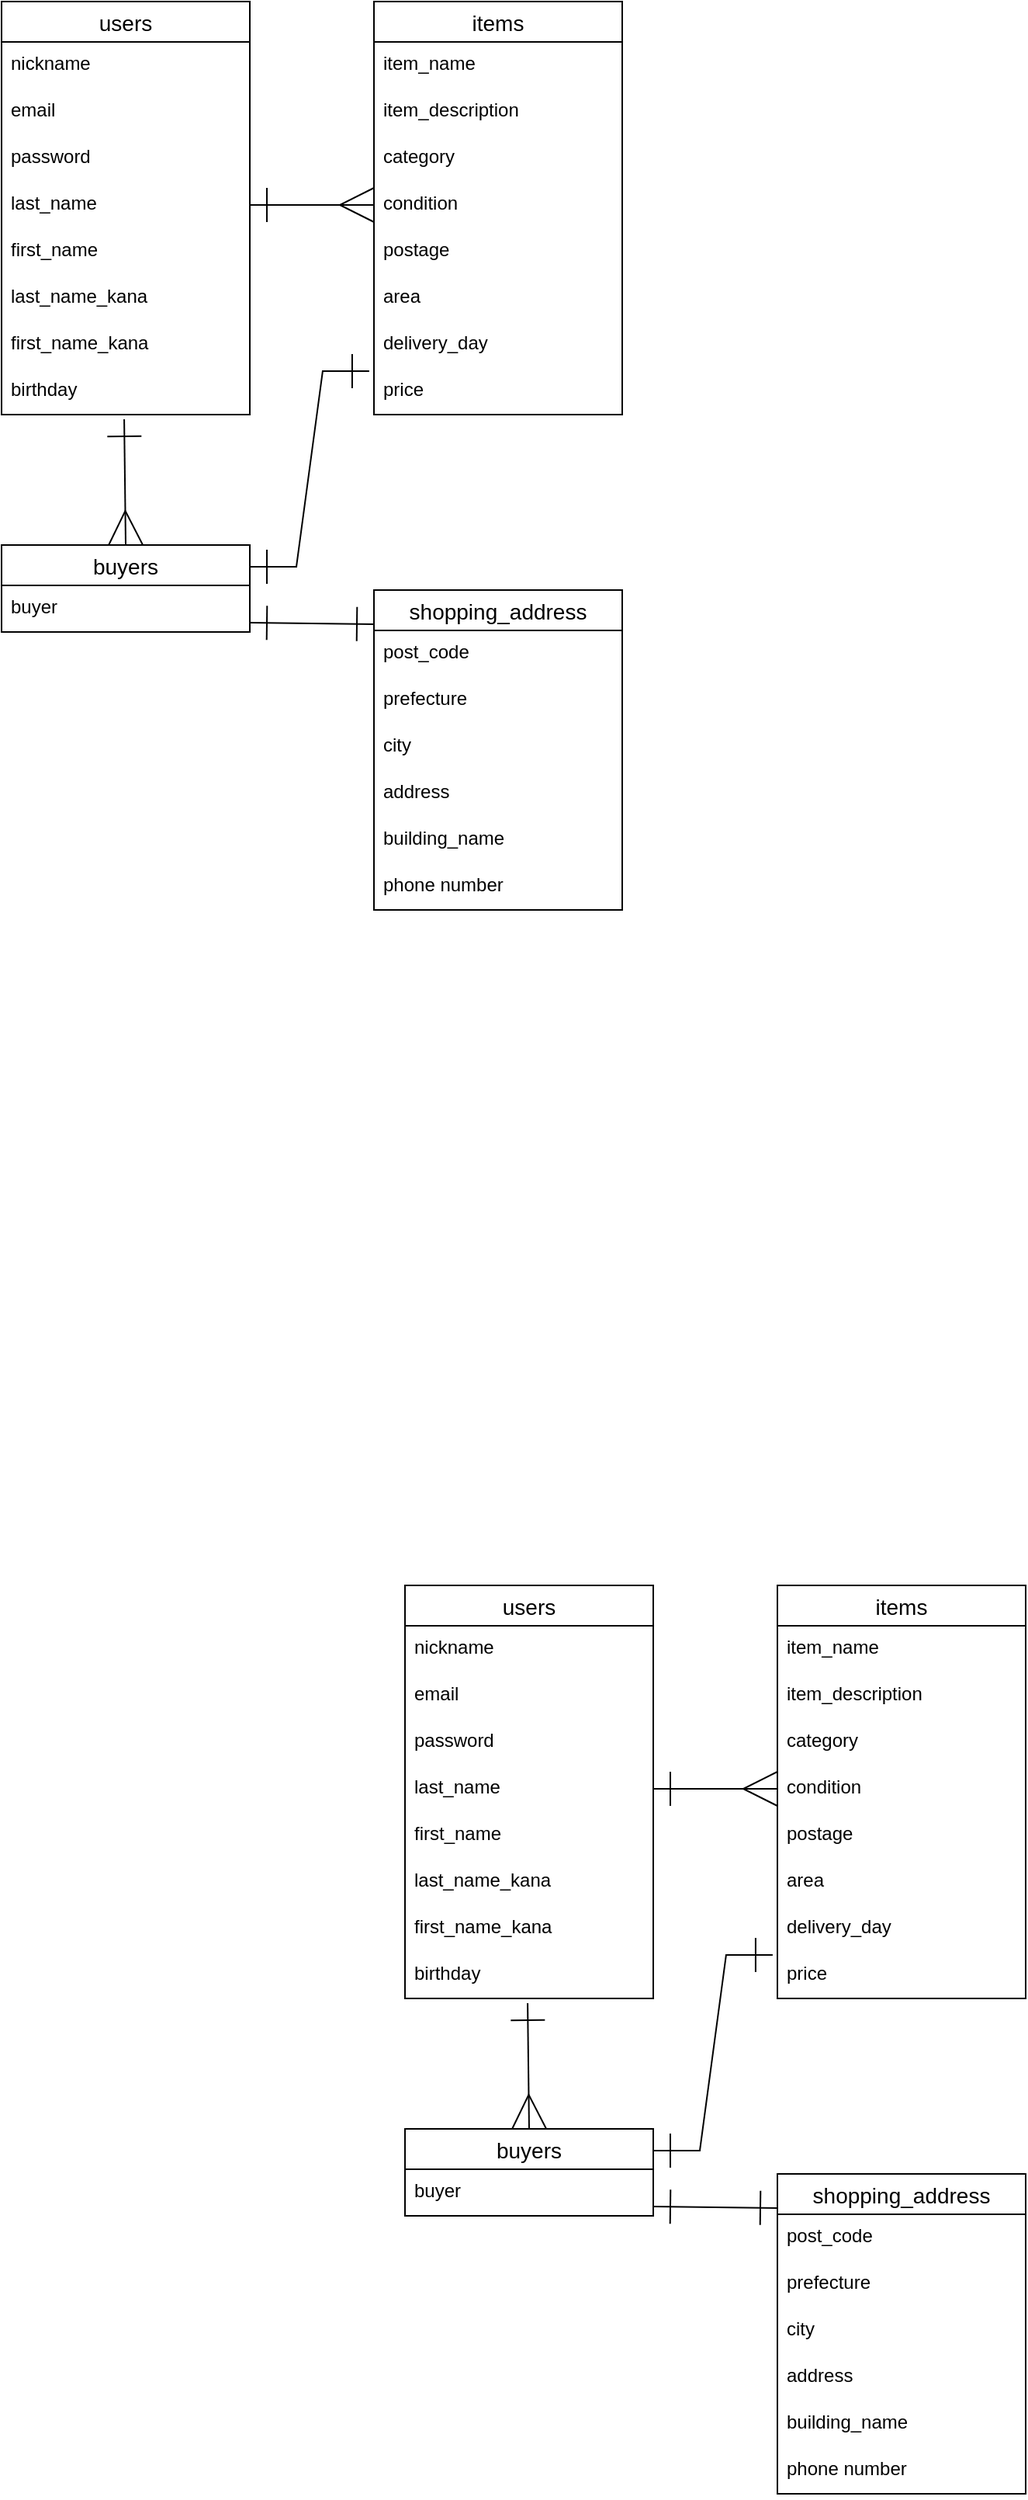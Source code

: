 <mxfile>
    <diagram id="M6StJQhQB-EVDASKK_NY" name="ページ1">
        <mxGraphModel dx="700" dy="466" grid="1" gridSize="10" guides="1" tooltips="1" connect="1" arrows="0" fold="1" page="1" pageScale="1" pageWidth="827" pageHeight="1169" math="0" shadow="0">
            <root>
                <mxCell id="0"/>
                <mxCell id="1" parent="0"/>
                <mxCell id="23" value="users" style="swimlane;fontStyle=0;childLayout=stackLayout;horizontal=1;startSize=26;horizontalStack=0;resizeParent=1;resizeParentMax=0;resizeLast=0;collapsible=1;marginBottom=0;align=center;fontSize=14;" parent="1" vertex="1">
                    <mxGeometry width="160" height="266" as="geometry"/>
                </mxCell>
                <mxCell id="24" value="nickname" style="text;strokeColor=none;fillColor=none;spacingLeft=4;spacingRight=4;overflow=hidden;rotatable=0;points=[[0,0.5],[1,0.5]];portConstraint=eastwest;fontSize=12;" parent="23" vertex="1">
                    <mxGeometry y="26" width="160" height="30" as="geometry"/>
                </mxCell>
                <mxCell id="25" value="email" style="text;strokeColor=none;fillColor=none;spacingLeft=4;spacingRight=4;overflow=hidden;rotatable=0;points=[[0,0.5],[1,0.5]];portConstraint=eastwest;fontSize=12;" parent="23" vertex="1">
                    <mxGeometry y="56" width="160" height="30" as="geometry"/>
                </mxCell>
                <mxCell id="26" value="password" style="text;strokeColor=none;fillColor=none;spacingLeft=4;spacingRight=4;overflow=hidden;rotatable=0;points=[[0,0.5],[1,0.5]];portConstraint=eastwest;fontSize=12;" parent="23" vertex="1">
                    <mxGeometry y="86" width="160" height="30" as="geometry"/>
                </mxCell>
                <mxCell id="27" value="last_name" style="text;strokeColor=none;fillColor=none;spacingLeft=4;spacingRight=4;overflow=hidden;rotatable=0;points=[[0,0.5],[1,0.5]];portConstraint=eastwest;fontSize=12;" parent="23" vertex="1">
                    <mxGeometry y="116" width="160" height="30" as="geometry"/>
                </mxCell>
                <mxCell id="28" value="first_name" style="text;strokeColor=none;fillColor=none;spacingLeft=4;spacingRight=4;overflow=hidden;rotatable=0;points=[[0,0.5],[1,0.5]];portConstraint=eastwest;fontSize=12;" parent="23" vertex="1">
                    <mxGeometry y="146" width="160" height="30" as="geometry"/>
                </mxCell>
                <mxCell id="29" value="last_name_kana" style="text;strokeColor=none;fillColor=none;spacingLeft=4;spacingRight=4;overflow=hidden;rotatable=0;points=[[0,0.5],[1,0.5]];portConstraint=eastwest;fontSize=12;" parent="23" vertex="1">
                    <mxGeometry y="176" width="160" height="30" as="geometry"/>
                </mxCell>
                <mxCell id="30" value="first_name_kana" style="text;strokeColor=none;fillColor=none;spacingLeft=4;spacingRight=4;overflow=hidden;rotatable=0;points=[[0,0.5],[1,0.5]];portConstraint=eastwest;fontSize=12;" parent="23" vertex="1">
                    <mxGeometry y="206" width="160" height="30" as="geometry"/>
                </mxCell>
                <mxCell id="31" value="birthday" style="text;strokeColor=none;fillColor=none;spacingLeft=4;spacingRight=4;overflow=hidden;rotatable=0;points=[[0,0.5],[1,0.5]];portConstraint=eastwest;fontSize=12;" parent="23" vertex="1">
                    <mxGeometry y="236" width="160" height="30" as="geometry"/>
                </mxCell>
                <mxCell id="32" value="items" style="swimlane;fontStyle=0;childLayout=stackLayout;horizontal=1;startSize=26;horizontalStack=0;resizeParent=1;resizeParentMax=0;resizeLast=0;collapsible=1;marginBottom=0;align=center;fontSize=14;" parent="1" vertex="1">
                    <mxGeometry x="240" width="160" height="266" as="geometry"/>
                </mxCell>
                <mxCell id="34" value="item_name" style="text;strokeColor=none;fillColor=none;spacingLeft=4;spacingRight=4;overflow=hidden;rotatable=0;points=[[0,0.5],[1,0.5]];portConstraint=eastwest;fontSize=12;" parent="32" vertex="1">
                    <mxGeometry y="26" width="160" height="30" as="geometry"/>
                </mxCell>
                <mxCell id="36" value="item_description" style="text;strokeColor=none;fillColor=none;spacingLeft=4;spacingRight=4;overflow=hidden;rotatable=0;points=[[0,0.5],[1,0.5]];portConstraint=eastwest;fontSize=12;" parent="32" vertex="1">
                    <mxGeometry y="56" width="160" height="30" as="geometry"/>
                </mxCell>
                <mxCell id="37" value="category" style="text;strokeColor=none;fillColor=none;spacingLeft=4;spacingRight=4;overflow=hidden;rotatable=0;points=[[0,0.5],[1,0.5]];portConstraint=eastwest;fontSize=12;" parent="32" vertex="1">
                    <mxGeometry y="86" width="160" height="30" as="geometry"/>
                </mxCell>
                <mxCell id="38" value="condition" style="text;strokeColor=none;fillColor=none;spacingLeft=4;spacingRight=4;overflow=hidden;rotatable=0;points=[[0,0.5],[1,0.5]];portConstraint=eastwest;fontSize=12;" parent="32" vertex="1">
                    <mxGeometry y="116" width="160" height="30" as="geometry"/>
                </mxCell>
                <mxCell id="39" value="postage" style="text;strokeColor=none;fillColor=none;spacingLeft=4;spacingRight=4;overflow=hidden;rotatable=0;points=[[0,0.5],[1,0.5]];portConstraint=eastwest;fontSize=12;" parent="32" vertex="1">
                    <mxGeometry y="146" width="160" height="30" as="geometry"/>
                </mxCell>
                <mxCell id="40" value="area" style="text;strokeColor=none;fillColor=none;spacingLeft=4;spacingRight=4;overflow=hidden;rotatable=0;points=[[0,0.5],[1,0.5]];portConstraint=eastwest;fontSize=12;" parent="32" vertex="1">
                    <mxGeometry y="176" width="160" height="30" as="geometry"/>
                </mxCell>
                <mxCell id="49" value="delivery_day" style="text;strokeColor=none;fillColor=none;spacingLeft=4;spacingRight=4;overflow=hidden;rotatable=0;points=[[0,0.5],[1,0.5]];portConstraint=eastwest;fontSize=12;" parent="32" vertex="1">
                    <mxGeometry y="206" width="160" height="30" as="geometry"/>
                </mxCell>
                <mxCell id="50" value="price" style="text;strokeColor=none;fillColor=none;spacingLeft=4;spacingRight=4;overflow=hidden;rotatable=0;points=[[0,0.5],[1,0.5]];portConstraint=eastwest;fontSize=12;" parent="32" vertex="1">
                    <mxGeometry y="236" width="160" height="30" as="geometry"/>
                </mxCell>
                <mxCell id="51" value="buyers" style="swimlane;fontStyle=0;childLayout=stackLayout;horizontal=1;startSize=26;horizontalStack=0;resizeParent=1;resizeParentMax=0;resizeLast=0;collapsible=1;marginBottom=0;align=center;fontSize=14;" parent="1" vertex="1">
                    <mxGeometry y="350" width="160" height="56" as="geometry"/>
                </mxCell>
                <mxCell id="52" value="buyer" style="text;strokeColor=none;fillColor=none;spacingLeft=4;spacingRight=4;overflow=hidden;rotatable=0;points=[[0,0.5],[1,0.5]];portConstraint=eastwest;fontSize=12;" parent="51" vertex="1">
                    <mxGeometry y="26" width="160" height="30" as="geometry"/>
                </mxCell>
                <mxCell id="55" value="shopping_address" style="swimlane;fontStyle=0;childLayout=stackLayout;horizontal=1;startSize=26;horizontalStack=0;resizeParent=1;resizeParentMax=0;resizeLast=0;collapsible=1;marginBottom=0;align=center;fontSize=14;" parent="1" vertex="1">
                    <mxGeometry x="240" y="379" width="160" height="206" as="geometry"/>
                </mxCell>
                <mxCell id="56" value="post_code" style="text;strokeColor=none;fillColor=none;spacingLeft=4;spacingRight=4;overflow=hidden;rotatable=0;points=[[0,0.5],[1,0.5]];portConstraint=eastwest;fontSize=12;" parent="55" vertex="1">
                    <mxGeometry y="26" width="160" height="30" as="geometry"/>
                </mxCell>
                <mxCell id="57" value="prefecture" style="text;strokeColor=none;fillColor=none;spacingLeft=4;spacingRight=4;overflow=hidden;rotatable=0;points=[[0,0.5],[1,0.5]];portConstraint=eastwest;fontSize=12;" parent="55" vertex="1">
                    <mxGeometry y="56" width="160" height="30" as="geometry"/>
                </mxCell>
                <mxCell id="58" value="city" style="text;strokeColor=none;fillColor=none;spacingLeft=4;spacingRight=4;overflow=hidden;rotatable=0;points=[[0,0.5],[1,0.5]];portConstraint=eastwest;fontSize=12;" parent="55" vertex="1">
                    <mxGeometry y="86" width="160" height="30" as="geometry"/>
                </mxCell>
                <mxCell id="59" value="address" style="text;strokeColor=none;fillColor=none;spacingLeft=4;spacingRight=4;overflow=hidden;rotatable=0;points=[[0,0.5],[1,0.5]];portConstraint=eastwest;fontSize=12;" parent="55" vertex="1">
                    <mxGeometry y="116" width="160" height="30" as="geometry"/>
                </mxCell>
                <mxCell id="60" value="building_name" style="text;strokeColor=none;fillColor=none;spacingLeft=4;spacingRight=4;overflow=hidden;rotatable=0;points=[[0,0.5],[1,0.5]];portConstraint=eastwest;fontSize=12;" parent="55" vertex="1">
                    <mxGeometry y="146" width="160" height="30" as="geometry"/>
                </mxCell>
                <mxCell id="61" value="phone number" style="text;strokeColor=none;fillColor=none;spacingLeft=4;spacingRight=4;overflow=hidden;rotatable=0;points=[[0,0.5],[1,0.5]];portConstraint=eastwest;fontSize=12;" parent="55" vertex="1">
                    <mxGeometry y="176" width="160" height="30" as="geometry"/>
                </mxCell>
                <mxCell id="71" style="edgeStyle=none;html=1;exitX=1;exitY=0.5;exitDx=0;exitDy=0;entryX=0;entryY=0.5;entryDx=0;entryDy=0;targetPerimeterSpacing=0;rounded=0;strokeColor=default;startArrow=ERone;startFill=0;endArrow=ERmany;endFill=0;endSize=20;startSize=20;" parent="1" source="27" target="38" edge="1">
                    <mxGeometry relative="1" as="geometry"/>
                </mxCell>
                <mxCell id="74" value="" style="endArrow=ERone;html=1;rounded=0;startSize=20;endSize=20;targetPerimeterSpacing=0;strokeColor=default;exitX=1;exitY=0.8;exitDx=0;exitDy=0;exitPerimeter=0;entryX=0;entryY=0.107;entryDx=0;entryDy=0;entryPerimeter=0;startArrow=ERone;startFill=0;endFill=0;" parent="1" source="52" target="55" edge="1">
                    <mxGeometry relative="1" as="geometry">
                        <mxPoint x="130" y="350" as="sourcePoint"/>
                        <mxPoint x="290" y="350" as="targetPoint"/>
                    </mxGeometry>
                </mxCell>
                <mxCell id="75" value="" style="edgeStyle=entityRelationEdgeStyle;fontSize=12;html=1;endArrow=ERone;endFill=1;rounded=0;startSize=20;endSize=20;targetPerimeterSpacing=0;strokeColor=default;entryX=-0.019;entryY=0.067;entryDx=0;entryDy=0;entryPerimeter=0;exitX=1;exitY=0.25;exitDx=0;exitDy=0;startArrow=ERone;startFill=0;" parent="1" source="51" target="50" edge="1">
                    <mxGeometry width="100" height="100" relative="1" as="geometry">
                        <mxPoint x="160" y="400" as="sourcePoint"/>
                        <mxPoint x="260" y="300" as="targetPoint"/>
                    </mxGeometry>
                </mxCell>
                <mxCell id="78" value="" style="endArrow=ERmany;html=1;rounded=0;startSize=20;endSize=20;targetPerimeterSpacing=0;strokeColor=default;exitX=0.494;exitY=1.1;exitDx=0;exitDy=0;exitPerimeter=0;entryX=0.5;entryY=0;entryDx=0;entryDy=0;startArrow=ERone;startFill=0;endFill=0;" parent="1" source="31" target="51" edge="1">
                    <mxGeometry relative="1" as="geometry">
                        <mxPoint x="130" y="350" as="sourcePoint"/>
                        <mxPoint x="110" y="310" as="targetPoint"/>
                    </mxGeometry>
                </mxCell>
                <mxCell id="79" value="users" style="swimlane;fontStyle=0;childLayout=stackLayout;horizontal=1;startSize=26;horizontalStack=0;resizeParent=1;resizeParentMax=0;resizeLast=0;collapsible=1;marginBottom=0;align=center;fontSize=14;" vertex="1" parent="1">
                    <mxGeometry x="260" y="1020" width="160" height="266" as="geometry"/>
                </mxCell>
                <mxCell id="80" value="nickname" style="text;strokeColor=none;fillColor=none;spacingLeft=4;spacingRight=4;overflow=hidden;rotatable=0;points=[[0,0.5],[1,0.5]];portConstraint=eastwest;fontSize=12;" vertex="1" parent="79">
                    <mxGeometry y="26" width="160" height="30" as="geometry"/>
                </mxCell>
                <mxCell id="81" value="email" style="text;strokeColor=none;fillColor=none;spacingLeft=4;spacingRight=4;overflow=hidden;rotatable=0;points=[[0,0.5],[1,0.5]];portConstraint=eastwest;fontSize=12;" vertex="1" parent="79">
                    <mxGeometry y="56" width="160" height="30" as="geometry"/>
                </mxCell>
                <mxCell id="82" value="password" style="text;strokeColor=none;fillColor=none;spacingLeft=4;spacingRight=4;overflow=hidden;rotatable=0;points=[[0,0.5],[1,0.5]];portConstraint=eastwest;fontSize=12;" vertex="1" parent="79">
                    <mxGeometry y="86" width="160" height="30" as="geometry"/>
                </mxCell>
                <mxCell id="83" value="last_name" style="text;strokeColor=none;fillColor=none;spacingLeft=4;spacingRight=4;overflow=hidden;rotatable=0;points=[[0,0.5],[1,0.5]];portConstraint=eastwest;fontSize=12;" vertex="1" parent="79">
                    <mxGeometry y="116" width="160" height="30" as="geometry"/>
                </mxCell>
                <mxCell id="84" value="first_name" style="text;strokeColor=none;fillColor=none;spacingLeft=4;spacingRight=4;overflow=hidden;rotatable=0;points=[[0,0.5],[1,0.5]];portConstraint=eastwest;fontSize=12;" vertex="1" parent="79">
                    <mxGeometry y="146" width="160" height="30" as="geometry"/>
                </mxCell>
                <mxCell id="85" value="last_name_kana" style="text;strokeColor=none;fillColor=none;spacingLeft=4;spacingRight=4;overflow=hidden;rotatable=0;points=[[0,0.5],[1,0.5]];portConstraint=eastwest;fontSize=12;" vertex="1" parent="79">
                    <mxGeometry y="176" width="160" height="30" as="geometry"/>
                </mxCell>
                <mxCell id="86" value="first_name_kana" style="text;strokeColor=none;fillColor=none;spacingLeft=4;spacingRight=4;overflow=hidden;rotatable=0;points=[[0,0.5],[1,0.5]];portConstraint=eastwest;fontSize=12;" vertex="1" parent="79">
                    <mxGeometry y="206" width="160" height="30" as="geometry"/>
                </mxCell>
                <mxCell id="87" value="birthday" style="text;strokeColor=none;fillColor=none;spacingLeft=4;spacingRight=4;overflow=hidden;rotatable=0;points=[[0,0.5],[1,0.5]];portConstraint=eastwest;fontSize=12;" vertex="1" parent="79">
                    <mxGeometry y="236" width="160" height="30" as="geometry"/>
                </mxCell>
                <mxCell id="88" value="items" style="swimlane;fontStyle=0;childLayout=stackLayout;horizontal=1;startSize=26;horizontalStack=0;resizeParent=1;resizeParentMax=0;resizeLast=0;collapsible=1;marginBottom=0;align=center;fontSize=14;" vertex="1" parent="1">
                    <mxGeometry x="500" y="1020" width="160" height="266" as="geometry"/>
                </mxCell>
                <mxCell id="89" value="item_name" style="text;strokeColor=none;fillColor=none;spacingLeft=4;spacingRight=4;overflow=hidden;rotatable=0;points=[[0,0.5],[1,0.5]];portConstraint=eastwest;fontSize=12;" vertex="1" parent="88">
                    <mxGeometry y="26" width="160" height="30" as="geometry"/>
                </mxCell>
                <mxCell id="90" value="item_description" style="text;strokeColor=none;fillColor=none;spacingLeft=4;spacingRight=4;overflow=hidden;rotatable=0;points=[[0,0.5],[1,0.5]];portConstraint=eastwest;fontSize=12;" vertex="1" parent="88">
                    <mxGeometry y="56" width="160" height="30" as="geometry"/>
                </mxCell>
                <mxCell id="91" value="category" style="text;strokeColor=none;fillColor=none;spacingLeft=4;spacingRight=4;overflow=hidden;rotatable=0;points=[[0,0.5],[1,0.5]];portConstraint=eastwest;fontSize=12;" vertex="1" parent="88">
                    <mxGeometry y="86" width="160" height="30" as="geometry"/>
                </mxCell>
                <mxCell id="92" value="condition" style="text;strokeColor=none;fillColor=none;spacingLeft=4;spacingRight=4;overflow=hidden;rotatable=0;points=[[0,0.5],[1,0.5]];portConstraint=eastwest;fontSize=12;" vertex="1" parent="88">
                    <mxGeometry y="116" width="160" height="30" as="geometry"/>
                </mxCell>
                <mxCell id="93" value="postage" style="text;strokeColor=none;fillColor=none;spacingLeft=4;spacingRight=4;overflow=hidden;rotatable=0;points=[[0,0.5],[1,0.5]];portConstraint=eastwest;fontSize=12;" vertex="1" parent="88">
                    <mxGeometry y="146" width="160" height="30" as="geometry"/>
                </mxCell>
                <mxCell id="94" value="area" style="text;strokeColor=none;fillColor=none;spacingLeft=4;spacingRight=4;overflow=hidden;rotatable=0;points=[[0,0.5],[1,0.5]];portConstraint=eastwest;fontSize=12;" vertex="1" parent="88">
                    <mxGeometry y="176" width="160" height="30" as="geometry"/>
                </mxCell>
                <mxCell id="95" value="delivery_day" style="text;strokeColor=none;fillColor=none;spacingLeft=4;spacingRight=4;overflow=hidden;rotatable=0;points=[[0,0.5],[1,0.5]];portConstraint=eastwest;fontSize=12;" vertex="1" parent="88">
                    <mxGeometry y="206" width="160" height="30" as="geometry"/>
                </mxCell>
                <mxCell id="96" value="price" style="text;strokeColor=none;fillColor=none;spacingLeft=4;spacingRight=4;overflow=hidden;rotatable=0;points=[[0,0.5],[1,0.5]];portConstraint=eastwest;fontSize=12;" vertex="1" parent="88">
                    <mxGeometry y="236" width="160" height="30" as="geometry"/>
                </mxCell>
                <mxCell id="97" value="buyers" style="swimlane;fontStyle=0;childLayout=stackLayout;horizontal=1;startSize=26;horizontalStack=0;resizeParent=1;resizeParentMax=0;resizeLast=0;collapsible=1;marginBottom=0;align=center;fontSize=14;" vertex="1" parent="1">
                    <mxGeometry x="260" y="1370" width="160" height="56" as="geometry"/>
                </mxCell>
                <mxCell id="98" value="buyer" style="text;strokeColor=none;fillColor=none;spacingLeft=4;spacingRight=4;overflow=hidden;rotatable=0;points=[[0,0.5],[1,0.5]];portConstraint=eastwest;fontSize=12;" vertex="1" parent="97">
                    <mxGeometry y="26" width="160" height="30" as="geometry"/>
                </mxCell>
                <mxCell id="99" value="shopping_address" style="swimlane;fontStyle=0;childLayout=stackLayout;horizontal=1;startSize=26;horizontalStack=0;resizeParent=1;resizeParentMax=0;resizeLast=0;collapsible=1;marginBottom=0;align=center;fontSize=14;" vertex="1" parent="1">
                    <mxGeometry x="500" y="1399" width="160" height="206" as="geometry"/>
                </mxCell>
                <mxCell id="100" value="post_code" style="text;strokeColor=none;fillColor=none;spacingLeft=4;spacingRight=4;overflow=hidden;rotatable=0;points=[[0,0.5],[1,0.5]];portConstraint=eastwest;fontSize=12;" vertex="1" parent="99">
                    <mxGeometry y="26" width="160" height="30" as="geometry"/>
                </mxCell>
                <mxCell id="101" value="prefecture" style="text;strokeColor=none;fillColor=none;spacingLeft=4;spacingRight=4;overflow=hidden;rotatable=0;points=[[0,0.5],[1,0.5]];portConstraint=eastwest;fontSize=12;" vertex="1" parent="99">
                    <mxGeometry y="56" width="160" height="30" as="geometry"/>
                </mxCell>
                <mxCell id="102" value="city" style="text;strokeColor=none;fillColor=none;spacingLeft=4;spacingRight=4;overflow=hidden;rotatable=0;points=[[0,0.5],[1,0.5]];portConstraint=eastwest;fontSize=12;" vertex="1" parent="99">
                    <mxGeometry y="86" width="160" height="30" as="geometry"/>
                </mxCell>
                <mxCell id="103" value="address" style="text;strokeColor=none;fillColor=none;spacingLeft=4;spacingRight=4;overflow=hidden;rotatable=0;points=[[0,0.5],[1,0.5]];portConstraint=eastwest;fontSize=12;" vertex="1" parent="99">
                    <mxGeometry y="116" width="160" height="30" as="geometry"/>
                </mxCell>
                <mxCell id="104" value="building_name" style="text;strokeColor=none;fillColor=none;spacingLeft=4;spacingRight=4;overflow=hidden;rotatable=0;points=[[0,0.5],[1,0.5]];portConstraint=eastwest;fontSize=12;" vertex="1" parent="99">
                    <mxGeometry y="146" width="160" height="30" as="geometry"/>
                </mxCell>
                <mxCell id="105" value="phone number" style="text;strokeColor=none;fillColor=none;spacingLeft=4;spacingRight=4;overflow=hidden;rotatable=0;points=[[0,0.5],[1,0.5]];portConstraint=eastwest;fontSize=12;" vertex="1" parent="99">
                    <mxGeometry y="176" width="160" height="30" as="geometry"/>
                </mxCell>
                <mxCell id="106" style="edgeStyle=none;html=1;exitX=1;exitY=0.5;exitDx=0;exitDy=0;entryX=0;entryY=0.5;entryDx=0;entryDy=0;targetPerimeterSpacing=0;rounded=0;strokeColor=default;startArrow=ERone;startFill=0;endArrow=ERmany;endFill=0;endSize=20;startSize=20;" edge="1" source="83" target="92" parent="1">
                    <mxGeometry relative="1" as="geometry"/>
                </mxCell>
                <mxCell id="107" value="" style="endArrow=ERone;html=1;rounded=0;startSize=20;endSize=20;targetPerimeterSpacing=0;strokeColor=default;exitX=1;exitY=0.8;exitDx=0;exitDy=0;exitPerimeter=0;entryX=0;entryY=0.107;entryDx=0;entryDy=0;entryPerimeter=0;startArrow=ERone;startFill=0;endFill=0;" edge="1" source="98" target="99" parent="1">
                    <mxGeometry relative="1" as="geometry">
                        <mxPoint x="390" y="1370" as="sourcePoint"/>
                        <mxPoint x="550" y="1370" as="targetPoint"/>
                    </mxGeometry>
                </mxCell>
                <mxCell id="108" value="" style="edgeStyle=entityRelationEdgeStyle;fontSize=12;html=1;endArrow=ERone;endFill=1;rounded=0;startSize=20;endSize=20;targetPerimeterSpacing=0;strokeColor=default;entryX=-0.019;entryY=0.067;entryDx=0;entryDy=0;entryPerimeter=0;exitX=1;exitY=0.25;exitDx=0;exitDy=0;startArrow=ERone;startFill=0;" edge="1" source="97" target="96" parent="1">
                    <mxGeometry width="100" height="100" relative="1" as="geometry">
                        <mxPoint x="420" y="1420" as="sourcePoint"/>
                        <mxPoint x="520" y="1320" as="targetPoint"/>
                    </mxGeometry>
                </mxCell>
                <mxCell id="109" value="" style="endArrow=ERmany;html=1;rounded=0;startSize=20;endSize=20;targetPerimeterSpacing=0;strokeColor=default;exitX=0.494;exitY=1.1;exitDx=0;exitDy=0;exitPerimeter=0;entryX=0.5;entryY=0;entryDx=0;entryDy=0;startArrow=ERone;startFill=0;endFill=0;" edge="1" source="87" target="97" parent="1">
                    <mxGeometry relative="1" as="geometry">
                        <mxPoint x="390" y="1370" as="sourcePoint"/>
                        <mxPoint x="370" y="1330" as="targetPoint"/>
                    </mxGeometry>
                </mxCell>
            </root>
        </mxGraphModel>
    </diagram>
</mxfile>